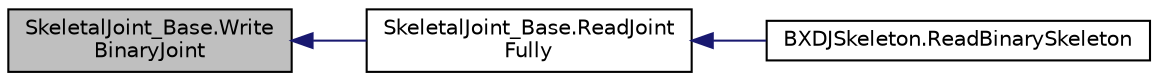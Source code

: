 digraph "SkeletalJoint_Base.WriteBinaryJoint"
{
  edge [fontname="Helvetica",fontsize="10",labelfontname="Helvetica",labelfontsize="10"];
  node [fontname="Helvetica",fontsize="10",shape=record];
  rankdir="LR";
  Node34 [label="SkeletalJoint_Base.Write\lBinaryJoint",height=0.2,width=0.4,color="black", fillcolor="grey75", style="filled", fontcolor="black"];
  Node34 -> Node35 [dir="back",color="midnightblue",fontsize="10",style="solid",fontname="Helvetica"];
  Node35 [label="SkeletalJoint_Base.ReadJoint\lFully",height=0.2,width=0.4,color="black", fillcolor="white", style="filled",URL="$class_skeletal_joint___base.html#ae9f8e31a56644eb92cb901a4587a3d24",tooltip="Identifies the type of a joint, creates an instance, and reads that joint from the given input stream..."];
  Node35 -> Node36 [dir="back",color="midnightblue",fontsize="10",style="solid",fontname="Helvetica"];
  Node36 [label="BXDJSkeleton.ReadBinarySkeleton",height=0.2,width=0.4,color="black", fillcolor="white", style="filled",URL="$class_b_x_d_j_skeleton.html#aeacead12f7e921a9c77a588773901798",tooltip="Reads the skeleton contained in the BXDJ file specified and returns the root node for that skeleton..."];
}

